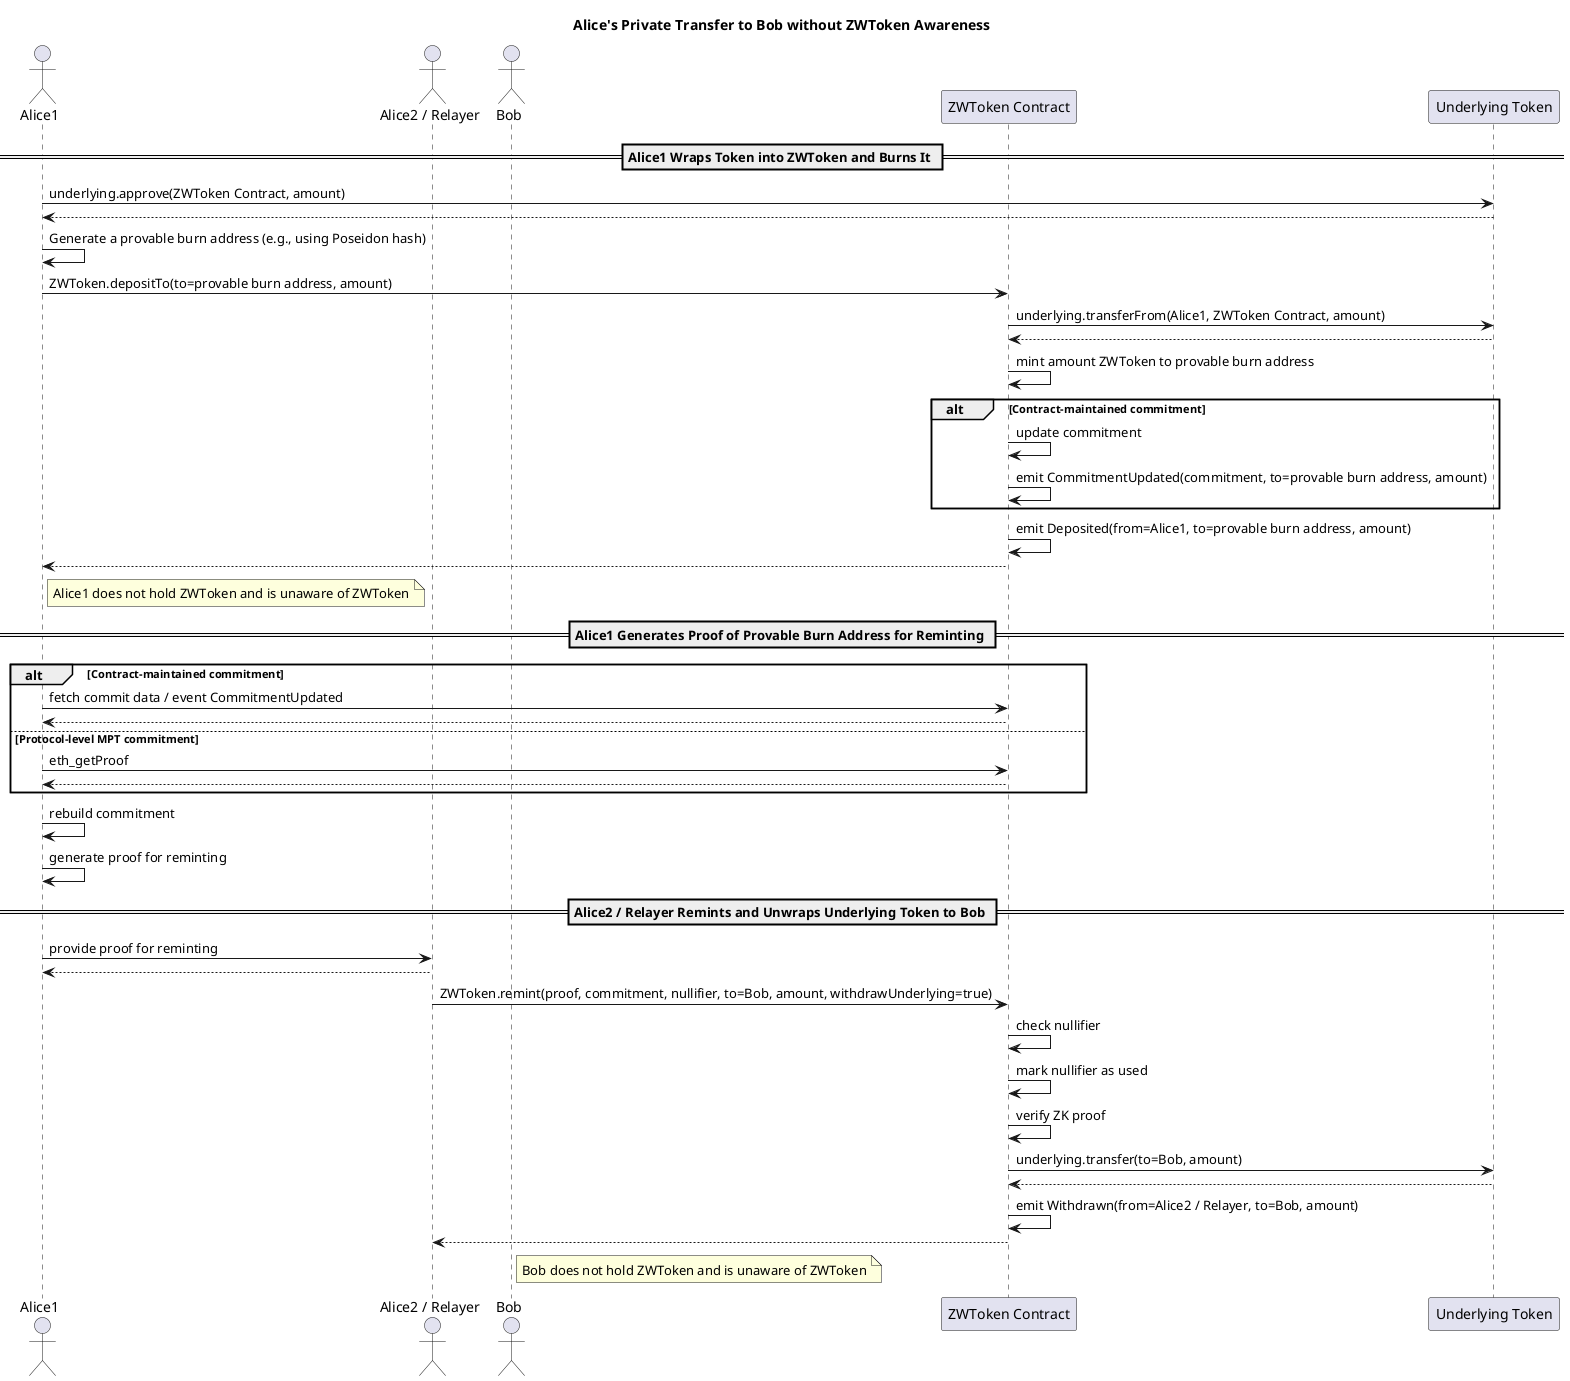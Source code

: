 @startuml
title Alice's Private Transfer to Bob without ZWToken Awareness

actor Alice1
actor "Alice2 / Relayer" as Alice2
actor Bob
participant "ZWToken Contract" as ZW
participant "Underlying Token" as U

== Alice1 Wraps Token into ZWToken and Burns It ==
Alice1 -> U : underlying.approve(ZWToken Contract, amount)
Alice1 <-- U
Alice1 -> Alice1 : Generate a provable burn address (e.g., using Poseidon hash)
Alice1 -> ZW : ZWToken.depositTo(to=provable burn address, amount)
ZW -> U : underlying.transferFrom(Alice1, ZWToken Contract, amount)
ZW <-- U
ZW -> ZW : mint amount ZWToken to provable burn address
alt Contract-maintained commitment
    ZW -> ZW : update commitment
    ZW -> ZW : emit CommitmentUpdated(commitment, to=provable burn address, amount)
end
ZW -> ZW : emit Deposited(from=Alice1, to=provable burn address, amount)
Alice1 <-- ZW
note right of Alice1 : Alice1 does not hold ZWToken and is unaware of ZWToken

== Alice1 Generates Proof of Provable Burn Address for Reminting ==
alt Contract-maintained commitment
    Alice1 -> ZW : fetch commit data / event CommitmentUpdated
    Alice1 <-- ZW
else Protocol-level MPT commitment
    Alice1 -> ZW : eth_getProof
    Alice1 <-- ZW
end
Alice1 -> Alice1 : rebuild commitment
Alice1 -> Alice1 : generate proof for reminting

== Alice2 / Relayer Remints and Unwraps Underlying Token to Bob ==
Alice1 -> Alice2 : provide proof for reminting
Alice1 <-- Alice2
Alice2 -> ZW : ZWToken.remint(proof, commitment, nullifier, to=Bob, amount, withdrawUnderlying=true)
ZW -> ZW : check nullifier
ZW -> ZW : mark nullifier as used
ZW -> ZW : verify ZK proof
ZW -> U : underlying.transfer(to=Bob, amount)
ZW <-- U
ZW -> ZW : emit Withdrawn(from=Alice2 / Relayer, to=Bob, amount)
Alice2 <-- ZW
note right of Bob : Bob does not hold ZWToken and is unaware of ZWToken
@enduml